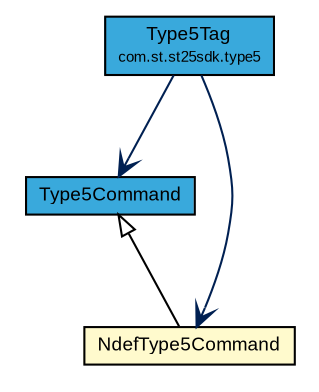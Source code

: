 #!/usr/local/bin/dot
#
# Class diagram 
# Generated by UMLGraph version R5_7_2-3-gee82a7 (http://www.umlgraph.org/)
#

digraph G {
	edge [fontname="arial",fontsize=10,labelfontname="arial",labelfontsize=10];
	node [fontname="arial",fontsize=10,shape=plaintext];
	nodesep=0.25;
	ranksep=0.5;
	// com.st.st25sdk.command.Type5Command
	c15202 [label=<<table title="com.st.st25sdk.command.Type5Command" border="0" cellborder="1" cellspacing="0" cellpadding="2" port="p" bgcolor="#39a9dc" href="./Type5Command.html">
		<tr><td><table border="0" cellspacing="0" cellpadding="1">
<tr><td align="center" balign="center"> Type5Command </td></tr>
		</table></td></tr>
		</table>>, URL="./Type5Command.html", fontname="arial", fontcolor="black", fontsize=9.0];
	// com.st.st25sdk.command.NdefType5Command
	c15208 [label=<<table title="com.st.st25sdk.command.NdefType5Command" border="0" cellborder="1" cellspacing="0" cellpadding="2" port="p" bgcolor="lemonChiffon" href="./NdefType5Command.html">
		<tr><td><table border="0" cellspacing="0" cellpadding="1">
<tr><td align="center" balign="center"> NdefType5Command </td></tr>
		</table></td></tr>
		</table>>, URL="./NdefType5Command.html", fontname="arial", fontcolor="black", fontsize=9.0];
	// com.st.st25sdk.type5.Type5Tag
	c15291 [label=<<table title="com.st.st25sdk.type5.Type5Tag" border="0" cellborder="1" cellspacing="0" cellpadding="2" port="p" bgcolor="#39a9dc" href="../type5/Type5Tag.html">
		<tr><td><table border="0" cellspacing="0" cellpadding="1">
<tr><td align="center" balign="center"> Type5Tag </td></tr>
<tr><td align="center" balign="center"><font point-size="7.0"> com.st.st25sdk.type5 </font></td></tr>
		</table></td></tr>
		</table>>, URL="../type5/Type5Tag.html", fontname="arial", fontcolor="black", fontsize=9.0];
	//com.st.st25sdk.command.NdefType5Command extends com.st.st25sdk.command.Type5Command
	c15202:p -> c15208:p [dir=back,arrowtail=empty];
	// com.st.st25sdk.type5.Type5Tag NAVASSOC com.st.st25sdk.command.Type5Command
	c15291:p -> c15202:p [taillabel="", label="", headlabel="", fontname="arial", fontcolor="#002052", fontsize=10.0, color="#002052", arrowhead=open];
	// com.st.st25sdk.type5.Type5Tag NAVASSOC com.st.st25sdk.command.NdefType5Command
	c15291:p -> c15208:p [taillabel="", label="", headlabel="", fontname="arial", fontcolor="#002052", fontsize=10.0, color="#002052", arrowhead=open];
}

